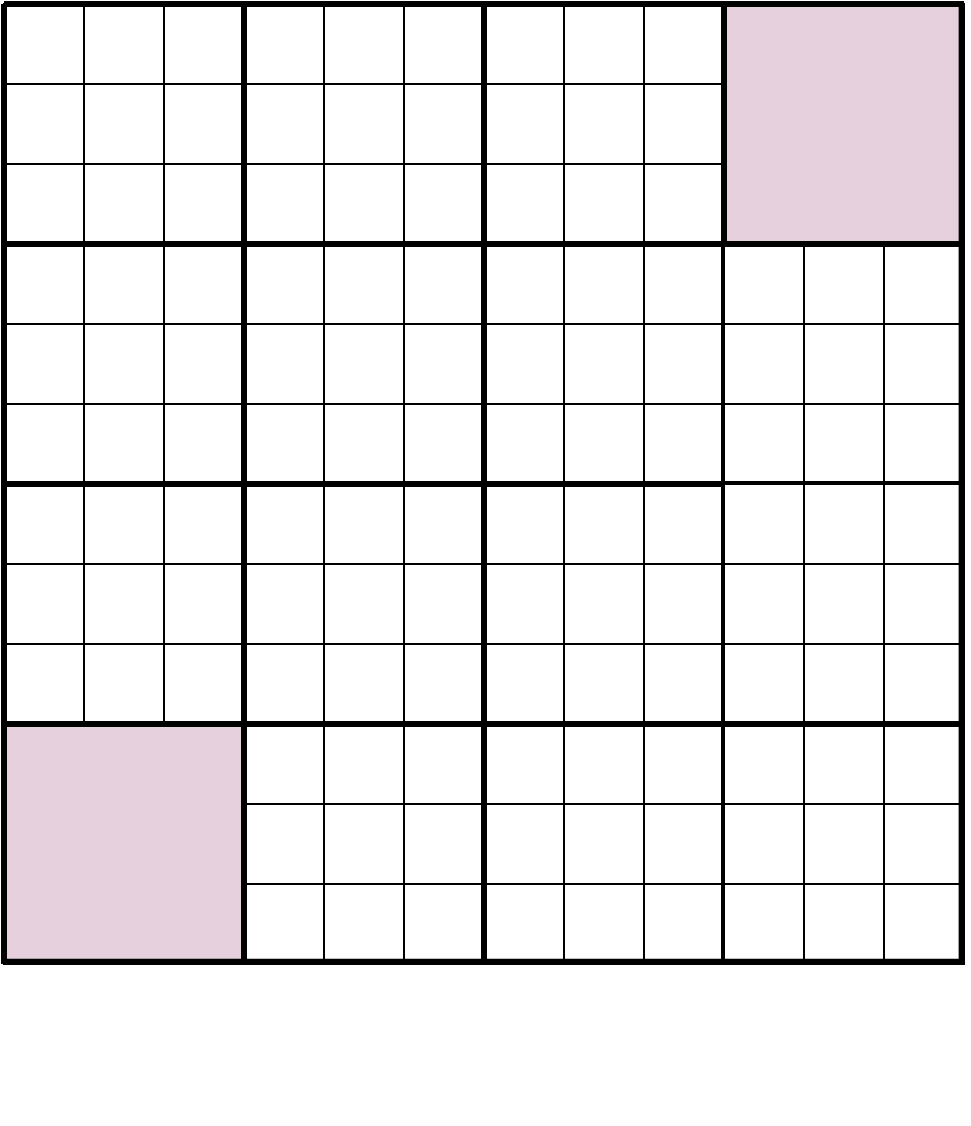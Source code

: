 <mxfile version="24.1.0" type="device">
  <diagram id="7gcUSTIZ7YSJ5vT40chW" name="Page-1">
    <mxGraphModel dx="1434" dy="836" grid="1" gridSize="10" guides="1" tooltips="1" connect="1" arrows="1" fold="1" page="1" pageScale="1" pageWidth="1169" pageHeight="827" math="0" shadow="0">
      <root>
        <mxCell id="0" />
        <mxCell id="1" parent="0" />
        <mxCell id="ttU8PozmgUQWFSr6I-Ll-212" value="" style="rounded=0;whiteSpace=wrap;html=1;fillColor=#E6D0DE;strokeWidth=1;" parent="1" vertex="1">
          <mxGeometry x="520" y="160" width="120" height="120" as="geometry" />
        </mxCell>
        <mxCell id="ttU8PozmgUQWFSr6I-Ll-230" value="" style="rounded=0;whiteSpace=wrap;html=1;fillColor=#E6D0DE;strokeWidth=1;" parent="1" vertex="1">
          <mxGeometry x="160" y="520" width="120" height="120" as="geometry" />
        </mxCell>
        <mxCell id="ttU8PozmgUQWFSr6I-Ll-264" value="" style="group" parent="1" vertex="1" connectable="0">
          <mxGeometry x="160" y="160" width="120" height="120" as="geometry" />
        </mxCell>
        <mxCell id="ttU8PozmgUQWFSr6I-Ll-254" value="&lt;span style=&quot;font-size: 16px;&quot;&gt;&amp;nbsp;&lt;/span&gt;" style="whiteSpace=wrap;html=1;aspect=fixed;container=0;" parent="ttU8PozmgUQWFSr6I-Ll-264" vertex="1">
          <mxGeometry width="40" height="40" as="geometry" />
        </mxCell>
        <mxCell id="ttU8PozmgUQWFSr6I-Ll-256" value="&lt;span style=&quot;font-size: 16px;&quot;&gt;&amp;nbsp;&lt;/span&gt;" style="whiteSpace=wrap;html=1;aspect=fixed;container=0;" parent="ttU8PozmgUQWFSr6I-Ll-264" vertex="1">
          <mxGeometry x="40" width="40" height="40" as="geometry" />
        </mxCell>
        <mxCell id="ttU8PozmgUQWFSr6I-Ll-257" value="&lt;span style=&quot;font-size: 16px;&quot;&gt;&amp;nbsp;&lt;/span&gt;" style="whiteSpace=wrap;html=1;aspect=fixed;container=0;" parent="ttU8PozmgUQWFSr6I-Ll-264" vertex="1">
          <mxGeometry x="80" width="40" height="40" as="geometry" />
        </mxCell>
        <mxCell id="ttU8PozmgUQWFSr6I-Ll-258" value="&lt;span style=&quot;font-size: 16px;&quot;&gt;&amp;nbsp;&lt;/span&gt;" style="whiteSpace=wrap;html=1;aspect=fixed;container=0;" parent="ttU8PozmgUQWFSr6I-Ll-264" vertex="1">
          <mxGeometry y="40" width="40" height="40" as="geometry" />
        </mxCell>
        <mxCell id="ttU8PozmgUQWFSr6I-Ll-259" value="&lt;span style=&quot;font-size: 16px;&quot;&gt;&amp;nbsp;&lt;/span&gt;" style="whiteSpace=wrap;html=1;aspect=fixed;container=0;" parent="ttU8PozmgUQWFSr6I-Ll-264" vertex="1">
          <mxGeometry x="40" y="40" width="40" height="40" as="geometry" />
        </mxCell>
        <mxCell id="ttU8PozmgUQWFSr6I-Ll-260" value="&lt;span style=&quot;font-size: 16px;&quot;&gt;&amp;nbsp;&lt;/span&gt;" style="whiteSpace=wrap;html=1;aspect=fixed;container=0;" parent="ttU8PozmgUQWFSr6I-Ll-264" vertex="1">
          <mxGeometry x="80" y="40" width="40" height="40" as="geometry" />
        </mxCell>
        <mxCell id="ttU8PozmgUQWFSr6I-Ll-261" value="&lt;span style=&quot;font-size: 16px;&quot;&gt;&amp;nbsp;&lt;/span&gt;" style="whiteSpace=wrap;html=1;aspect=fixed;container=0;" parent="ttU8PozmgUQWFSr6I-Ll-264" vertex="1">
          <mxGeometry y="80" width="40" height="40" as="geometry" />
        </mxCell>
        <mxCell id="ttU8PozmgUQWFSr6I-Ll-262" value="&lt;span style=&quot;font-size: 16px;&quot;&gt;&amp;nbsp;&lt;/span&gt;" style="whiteSpace=wrap;html=1;aspect=fixed;container=0;" parent="ttU8PozmgUQWFSr6I-Ll-264" vertex="1">
          <mxGeometry x="40" y="80" width="40" height="40" as="geometry" />
        </mxCell>
        <mxCell id="ttU8PozmgUQWFSr6I-Ll-263" value="&lt;span style=&quot;font-size: 16px;&quot;&gt;&amp;nbsp;&lt;/span&gt;" style="whiteSpace=wrap;html=1;aspect=fixed;container=0;" parent="ttU8PozmgUQWFSr6I-Ll-264" vertex="1">
          <mxGeometry x="80" y="80" width="40" height="40" as="geometry" />
        </mxCell>
        <mxCell id="ttU8PozmgUQWFSr6I-Ll-265" value="" style="group" parent="1" vertex="1" connectable="0">
          <mxGeometry x="280" y="160" width="120" height="120" as="geometry" />
        </mxCell>
        <mxCell id="ttU8PozmgUQWFSr6I-Ll-266" value="&lt;span style=&quot;font-size: 16px;&quot;&gt;&amp;nbsp;&lt;/span&gt;" style="whiteSpace=wrap;html=1;aspect=fixed;container=0;" parent="ttU8PozmgUQWFSr6I-Ll-265" vertex="1">
          <mxGeometry width="40" height="40" as="geometry" />
        </mxCell>
        <mxCell id="ttU8PozmgUQWFSr6I-Ll-267" value="&lt;span style=&quot;font-size: 16px;&quot;&gt;&amp;nbsp;&lt;/span&gt;" style="whiteSpace=wrap;html=1;aspect=fixed;container=0;" parent="ttU8PozmgUQWFSr6I-Ll-265" vertex="1">
          <mxGeometry x="40" width="40" height="40" as="geometry" />
        </mxCell>
        <mxCell id="ttU8PozmgUQWFSr6I-Ll-268" value="&lt;span style=&quot;font-size: 16px;&quot;&gt;&amp;nbsp;&lt;/span&gt;" style="whiteSpace=wrap;html=1;aspect=fixed;container=0;" parent="ttU8PozmgUQWFSr6I-Ll-265" vertex="1">
          <mxGeometry x="80" width="40" height="40" as="geometry" />
        </mxCell>
        <mxCell id="ttU8PozmgUQWFSr6I-Ll-269" value="&lt;span style=&quot;font-size: 16px;&quot;&gt;&amp;nbsp;&lt;/span&gt;" style="whiteSpace=wrap;html=1;aspect=fixed;container=0;" parent="ttU8PozmgUQWFSr6I-Ll-265" vertex="1">
          <mxGeometry y="40" width="40" height="40" as="geometry" />
        </mxCell>
        <mxCell id="ttU8PozmgUQWFSr6I-Ll-270" value="&lt;span style=&quot;font-size: 16px;&quot;&gt;&amp;nbsp;&lt;/span&gt;" style="whiteSpace=wrap;html=1;aspect=fixed;container=0;" parent="ttU8PozmgUQWFSr6I-Ll-265" vertex="1">
          <mxGeometry x="40" y="40" width="40" height="40" as="geometry" />
        </mxCell>
        <mxCell id="ttU8PozmgUQWFSr6I-Ll-271" value="&lt;span style=&quot;font-size: 16px;&quot;&gt;&amp;nbsp;&lt;/span&gt;" style="whiteSpace=wrap;html=1;aspect=fixed;container=0;" parent="ttU8PozmgUQWFSr6I-Ll-265" vertex="1">
          <mxGeometry x="80" y="40" width="40" height="40" as="geometry" />
        </mxCell>
        <mxCell id="ttU8PozmgUQWFSr6I-Ll-272" value="&lt;span style=&quot;font-size: 16px;&quot;&gt;&amp;nbsp;&lt;/span&gt;" style="whiteSpace=wrap;html=1;aspect=fixed;container=0;" parent="ttU8PozmgUQWFSr6I-Ll-265" vertex="1">
          <mxGeometry y="80" width="40" height="40" as="geometry" />
        </mxCell>
        <mxCell id="ttU8PozmgUQWFSr6I-Ll-273" value="&lt;span style=&quot;font-size: 16px;&quot;&gt;&amp;nbsp;&lt;/span&gt;" style="whiteSpace=wrap;html=1;aspect=fixed;container=0;" parent="ttU8PozmgUQWFSr6I-Ll-265" vertex="1">
          <mxGeometry x="40" y="80" width="40" height="40" as="geometry" />
        </mxCell>
        <mxCell id="ttU8PozmgUQWFSr6I-Ll-274" value="&lt;span style=&quot;font-size: 16px;&quot;&gt;&amp;nbsp;&lt;/span&gt;" style="whiteSpace=wrap;html=1;aspect=fixed;container=0;" parent="ttU8PozmgUQWFSr6I-Ll-265" vertex="1">
          <mxGeometry x="80" y="80" width="40" height="40" as="geometry" />
        </mxCell>
        <mxCell id="ttU8PozmgUQWFSr6I-Ll-275" value="" style="group" parent="1" vertex="1" connectable="0">
          <mxGeometry x="400" y="160" width="120" height="120" as="geometry" />
        </mxCell>
        <mxCell id="ttU8PozmgUQWFSr6I-Ll-276" value="&lt;span style=&quot;font-size: 16px;&quot;&gt;&amp;nbsp;&lt;/span&gt;" style="whiteSpace=wrap;html=1;aspect=fixed;container=0;" parent="ttU8PozmgUQWFSr6I-Ll-275" vertex="1">
          <mxGeometry width="40" height="40" as="geometry" />
        </mxCell>
        <mxCell id="ttU8PozmgUQWFSr6I-Ll-277" value="&lt;span style=&quot;font-size: 16px;&quot;&gt;&amp;nbsp;&lt;/span&gt;" style="whiteSpace=wrap;html=1;aspect=fixed;container=0;" parent="ttU8PozmgUQWFSr6I-Ll-275" vertex="1">
          <mxGeometry x="40" width="40" height="40" as="geometry" />
        </mxCell>
        <mxCell id="ttU8PozmgUQWFSr6I-Ll-278" value="&lt;span style=&quot;font-size: 16px;&quot;&gt;&amp;nbsp;&lt;/span&gt;" style="whiteSpace=wrap;html=1;aspect=fixed;container=0;" parent="ttU8PozmgUQWFSr6I-Ll-275" vertex="1">
          <mxGeometry x="80" width="40" height="40" as="geometry" />
        </mxCell>
        <mxCell id="ttU8PozmgUQWFSr6I-Ll-279" value="&lt;span style=&quot;font-size: 16px;&quot;&gt;&amp;nbsp;&lt;/span&gt;" style="whiteSpace=wrap;html=1;aspect=fixed;container=0;" parent="ttU8PozmgUQWFSr6I-Ll-275" vertex="1">
          <mxGeometry y="40" width="40" height="40" as="geometry" />
        </mxCell>
        <mxCell id="ttU8PozmgUQWFSr6I-Ll-280" value="&lt;span style=&quot;font-size: 16px;&quot;&gt;&amp;nbsp;&lt;/span&gt;" style="whiteSpace=wrap;html=1;aspect=fixed;container=0;" parent="ttU8PozmgUQWFSr6I-Ll-275" vertex="1">
          <mxGeometry x="40" y="40" width="40" height="40" as="geometry" />
        </mxCell>
        <mxCell id="ttU8PozmgUQWFSr6I-Ll-281" value="&lt;span style=&quot;font-size: 16px;&quot;&gt;&amp;nbsp;&lt;/span&gt;" style="whiteSpace=wrap;html=1;aspect=fixed;container=0;" parent="ttU8PozmgUQWFSr6I-Ll-275" vertex="1">
          <mxGeometry x="80" y="40" width="40" height="40" as="geometry" />
        </mxCell>
        <mxCell id="ttU8PozmgUQWFSr6I-Ll-282" value="&lt;span style=&quot;font-size: 16px;&quot;&gt;&amp;nbsp;&lt;/span&gt;" style="whiteSpace=wrap;html=1;aspect=fixed;container=0;" parent="ttU8PozmgUQWFSr6I-Ll-275" vertex="1">
          <mxGeometry y="80" width="40" height="40" as="geometry" />
        </mxCell>
        <mxCell id="ttU8PozmgUQWFSr6I-Ll-283" value="&lt;span style=&quot;font-size: 16px;&quot;&gt;&amp;nbsp;&lt;/span&gt;" style="whiteSpace=wrap;html=1;aspect=fixed;container=0;" parent="ttU8PozmgUQWFSr6I-Ll-275" vertex="1">
          <mxGeometry x="40" y="80" width="40" height="40" as="geometry" />
        </mxCell>
        <mxCell id="ttU8PozmgUQWFSr6I-Ll-284" value="&lt;span style=&quot;font-size: 16px;&quot;&gt;&amp;nbsp;&lt;/span&gt;" style="whiteSpace=wrap;html=1;aspect=fixed;container=0;" parent="ttU8PozmgUQWFSr6I-Ll-275" vertex="1">
          <mxGeometry x="80" y="80" width="40" height="40" as="geometry" />
        </mxCell>
        <mxCell id="ttU8PozmgUQWFSr6I-Ll-295" value="" style="group" parent="1" vertex="1" connectable="0">
          <mxGeometry x="160" y="280" width="120" height="120" as="geometry" />
        </mxCell>
        <mxCell id="ttU8PozmgUQWFSr6I-Ll-296" value="&lt;span style=&quot;font-size: 16px;&quot;&gt;&amp;nbsp;&lt;/span&gt;" style="whiteSpace=wrap;html=1;aspect=fixed;container=0;" parent="ttU8PozmgUQWFSr6I-Ll-295" vertex="1">
          <mxGeometry width="40" height="40" as="geometry" />
        </mxCell>
        <mxCell id="ttU8PozmgUQWFSr6I-Ll-297" value="&lt;span style=&quot;font-size: 16px;&quot;&gt;&amp;nbsp;&lt;/span&gt;" style="whiteSpace=wrap;html=1;aspect=fixed;container=0;" parent="ttU8PozmgUQWFSr6I-Ll-295" vertex="1">
          <mxGeometry x="40" width="40" height="40" as="geometry" />
        </mxCell>
        <mxCell id="ttU8PozmgUQWFSr6I-Ll-298" value="&lt;span style=&quot;font-size: 16px;&quot;&gt;&amp;nbsp;&lt;/span&gt;" style="whiteSpace=wrap;html=1;aspect=fixed;container=0;" parent="ttU8PozmgUQWFSr6I-Ll-295" vertex="1">
          <mxGeometry x="80" width="40" height="40" as="geometry" />
        </mxCell>
        <mxCell id="ttU8PozmgUQWFSr6I-Ll-299" value="&lt;span style=&quot;font-size: 16px;&quot;&gt;&amp;nbsp;&lt;/span&gt;" style="whiteSpace=wrap;html=1;aspect=fixed;container=0;" parent="ttU8PozmgUQWFSr6I-Ll-295" vertex="1">
          <mxGeometry y="40" width="40" height="40" as="geometry" />
        </mxCell>
        <mxCell id="ttU8PozmgUQWFSr6I-Ll-300" value="&lt;span style=&quot;font-size: 16px;&quot;&gt;&amp;nbsp;&lt;/span&gt;" style="whiteSpace=wrap;html=1;aspect=fixed;container=0;" parent="ttU8PozmgUQWFSr6I-Ll-295" vertex="1">
          <mxGeometry x="40" y="40" width="40" height="40" as="geometry" />
        </mxCell>
        <mxCell id="ttU8PozmgUQWFSr6I-Ll-301" value="&lt;span style=&quot;font-size: 16px;&quot;&gt;&amp;nbsp;&lt;/span&gt;" style="whiteSpace=wrap;html=1;aspect=fixed;container=0;" parent="ttU8PozmgUQWFSr6I-Ll-295" vertex="1">
          <mxGeometry x="80" y="40" width="40" height="40" as="geometry" />
        </mxCell>
        <mxCell id="ttU8PozmgUQWFSr6I-Ll-302" value="&lt;span style=&quot;font-size: 16px;&quot;&gt;&amp;nbsp;&lt;/span&gt;" style="whiteSpace=wrap;html=1;aspect=fixed;container=0;" parent="ttU8PozmgUQWFSr6I-Ll-295" vertex="1">
          <mxGeometry y="80" width="40" height="40" as="geometry" />
        </mxCell>
        <mxCell id="ttU8PozmgUQWFSr6I-Ll-303" value="&lt;span style=&quot;font-size: 16px;&quot;&gt;&amp;nbsp;&lt;/span&gt;" style="whiteSpace=wrap;html=1;aspect=fixed;container=0;" parent="ttU8PozmgUQWFSr6I-Ll-295" vertex="1">
          <mxGeometry x="40" y="80" width="40" height="40" as="geometry" />
        </mxCell>
        <mxCell id="ttU8PozmgUQWFSr6I-Ll-304" value="&lt;span style=&quot;font-size: 16px;&quot;&gt;&amp;nbsp;&lt;/span&gt;" style="whiteSpace=wrap;html=1;aspect=fixed;container=0;" parent="ttU8PozmgUQWFSr6I-Ll-295" vertex="1">
          <mxGeometry x="80" y="80" width="40" height="40" as="geometry" />
        </mxCell>
        <mxCell id="ttU8PozmgUQWFSr6I-Ll-305" value="" style="group" parent="1" vertex="1" connectable="0">
          <mxGeometry x="280" y="280" width="120" height="120" as="geometry" />
        </mxCell>
        <mxCell id="ttU8PozmgUQWFSr6I-Ll-306" value="&lt;span style=&quot;font-size: 16px;&quot;&gt;&amp;nbsp;&lt;/span&gt;" style="whiteSpace=wrap;html=1;aspect=fixed;container=0;" parent="ttU8PozmgUQWFSr6I-Ll-305" vertex="1">
          <mxGeometry width="40" height="40" as="geometry" />
        </mxCell>
        <mxCell id="ttU8PozmgUQWFSr6I-Ll-307" value="&lt;span style=&quot;font-size: 16px;&quot;&gt;&amp;nbsp;&lt;/span&gt;" style="whiteSpace=wrap;html=1;aspect=fixed;container=0;" parent="ttU8PozmgUQWFSr6I-Ll-305" vertex="1">
          <mxGeometry x="40" width="40" height="40" as="geometry" />
        </mxCell>
        <mxCell id="ttU8PozmgUQWFSr6I-Ll-308" value="&lt;span style=&quot;font-size: 16px;&quot;&gt;&amp;nbsp;&lt;/span&gt;" style="whiteSpace=wrap;html=1;aspect=fixed;container=0;" parent="ttU8PozmgUQWFSr6I-Ll-305" vertex="1">
          <mxGeometry x="80" width="40" height="40" as="geometry" />
        </mxCell>
        <mxCell id="ttU8PozmgUQWFSr6I-Ll-309" value="&lt;span style=&quot;font-size: 16px;&quot;&gt;&amp;nbsp;&lt;/span&gt;" style="whiteSpace=wrap;html=1;aspect=fixed;container=0;" parent="ttU8PozmgUQWFSr6I-Ll-305" vertex="1">
          <mxGeometry y="40" width="40" height="40" as="geometry" />
        </mxCell>
        <mxCell id="ttU8PozmgUQWFSr6I-Ll-310" value="&lt;span style=&quot;font-size: 16px;&quot;&gt;&amp;nbsp;&lt;/span&gt;" style="whiteSpace=wrap;html=1;aspect=fixed;container=0;" parent="ttU8PozmgUQWFSr6I-Ll-305" vertex="1">
          <mxGeometry x="40" y="40" width="40" height="40" as="geometry" />
        </mxCell>
        <mxCell id="ttU8PozmgUQWFSr6I-Ll-311" value="&lt;span style=&quot;font-size: 16px;&quot;&gt;&amp;nbsp;&lt;/span&gt;" style="whiteSpace=wrap;html=1;aspect=fixed;container=0;" parent="ttU8PozmgUQWFSr6I-Ll-305" vertex="1">
          <mxGeometry x="80" y="40" width="40" height="40" as="geometry" />
        </mxCell>
        <mxCell id="ttU8PozmgUQWFSr6I-Ll-312" value="&lt;span style=&quot;font-size: 16px;&quot;&gt;&amp;nbsp;&lt;/span&gt;" style="whiteSpace=wrap;html=1;aspect=fixed;container=0;" parent="ttU8PozmgUQWFSr6I-Ll-305" vertex="1">
          <mxGeometry y="80" width="40" height="40" as="geometry" />
        </mxCell>
        <mxCell id="ttU8PozmgUQWFSr6I-Ll-313" value="&lt;span style=&quot;font-size: 16px;&quot;&gt;&amp;nbsp;&lt;/span&gt;" style="whiteSpace=wrap;html=1;aspect=fixed;container=0;" parent="ttU8PozmgUQWFSr6I-Ll-305" vertex="1">
          <mxGeometry x="40" y="80" width="40" height="40" as="geometry" />
        </mxCell>
        <mxCell id="ttU8PozmgUQWFSr6I-Ll-314" value="&lt;span style=&quot;font-size: 16px;&quot;&gt;&amp;nbsp;&lt;/span&gt;" style="whiteSpace=wrap;html=1;aspect=fixed;container=0;" parent="ttU8PozmgUQWFSr6I-Ll-305" vertex="1">
          <mxGeometry x="80" y="80" width="40" height="40" as="geometry" />
        </mxCell>
        <mxCell id="ttU8PozmgUQWFSr6I-Ll-315" value="" style="group" parent="1" vertex="1" connectable="0">
          <mxGeometry x="400" y="280" width="120" height="240" as="geometry" />
        </mxCell>
        <mxCell id="ttU8PozmgUQWFSr6I-Ll-316" value="&lt;span style=&quot;font-size: 16px;&quot;&gt;&amp;nbsp;&lt;/span&gt;" style="whiteSpace=wrap;html=1;aspect=fixed;container=0;" parent="ttU8PozmgUQWFSr6I-Ll-315" vertex="1">
          <mxGeometry width="40" height="40" as="geometry" />
        </mxCell>
        <mxCell id="ttU8PozmgUQWFSr6I-Ll-317" value="&lt;span style=&quot;font-size: 16px;&quot;&gt;&amp;nbsp;&lt;/span&gt;" style="whiteSpace=wrap;html=1;aspect=fixed;container=0;" parent="ttU8PozmgUQWFSr6I-Ll-315" vertex="1">
          <mxGeometry x="40" width="40" height="40" as="geometry" />
        </mxCell>
        <mxCell id="ttU8PozmgUQWFSr6I-Ll-318" value="&lt;span style=&quot;font-size: 16px;&quot;&gt;&amp;nbsp;&lt;/span&gt;" style="whiteSpace=wrap;html=1;aspect=fixed;container=0;" parent="ttU8PozmgUQWFSr6I-Ll-315" vertex="1">
          <mxGeometry x="80" width="40" height="40" as="geometry" />
        </mxCell>
        <mxCell id="ttU8PozmgUQWFSr6I-Ll-319" value="&lt;span style=&quot;font-size: 16px;&quot;&gt;&amp;nbsp;&lt;/span&gt;" style="whiteSpace=wrap;html=1;aspect=fixed;container=0;" parent="ttU8PozmgUQWFSr6I-Ll-315" vertex="1">
          <mxGeometry y="40" width="40" height="40" as="geometry" />
        </mxCell>
        <mxCell id="ttU8PozmgUQWFSr6I-Ll-320" value="&lt;span style=&quot;font-size: 16px;&quot;&gt;&amp;nbsp;&lt;/span&gt;" style="whiteSpace=wrap;html=1;aspect=fixed;container=0;" parent="ttU8PozmgUQWFSr6I-Ll-315" vertex="1">
          <mxGeometry x="40" y="40" width="40" height="40" as="geometry" />
        </mxCell>
        <mxCell id="ttU8PozmgUQWFSr6I-Ll-321" value="&lt;span style=&quot;font-size: 16px;&quot;&gt;&amp;nbsp;&lt;/span&gt;" style="whiteSpace=wrap;html=1;aspect=fixed;container=0;" parent="ttU8PozmgUQWFSr6I-Ll-315" vertex="1">
          <mxGeometry x="80" y="40" width="40" height="40" as="geometry" />
        </mxCell>
        <mxCell id="ttU8PozmgUQWFSr6I-Ll-322" value="&lt;span style=&quot;font-size: 16px;&quot;&gt;&amp;nbsp;&lt;/span&gt;" style="whiteSpace=wrap;html=1;aspect=fixed;container=0;" parent="ttU8PozmgUQWFSr6I-Ll-315" vertex="1">
          <mxGeometry y="80" width="40" height="40" as="geometry" />
        </mxCell>
        <mxCell id="ttU8PozmgUQWFSr6I-Ll-323" value="&lt;span style=&quot;font-size: 16px;&quot;&gt;&amp;nbsp;&lt;/span&gt;" style="whiteSpace=wrap;html=1;aspect=fixed;container=0;" parent="ttU8PozmgUQWFSr6I-Ll-315" vertex="1">
          <mxGeometry x="40" y="80" width="40" height="40" as="geometry" />
        </mxCell>
        <mxCell id="ttU8PozmgUQWFSr6I-Ll-324" value="&lt;span style=&quot;font-size: 16px;&quot;&gt;&amp;nbsp;&lt;/span&gt;" style="whiteSpace=wrap;html=1;aspect=fixed;container=0;" parent="ttU8PozmgUQWFSr6I-Ll-315" vertex="1">
          <mxGeometry x="80" y="80" width="40" height="40" as="geometry" />
        </mxCell>
        <mxCell id="ttU8PozmgUQWFSr6I-Ll-325" value="" style="group" parent="1" vertex="1" connectable="0">
          <mxGeometry x="160" y="400" width="120" height="120" as="geometry" />
        </mxCell>
        <mxCell id="ttU8PozmgUQWFSr6I-Ll-326" value="&lt;span style=&quot;font-size: 16px;&quot;&gt;&amp;nbsp;&lt;/span&gt;" style="whiteSpace=wrap;html=1;aspect=fixed;container=0;" parent="ttU8PozmgUQWFSr6I-Ll-325" vertex="1">
          <mxGeometry width="40" height="40" as="geometry" />
        </mxCell>
        <mxCell id="ttU8PozmgUQWFSr6I-Ll-327" value="&lt;span style=&quot;font-size: 16px;&quot;&gt;&amp;nbsp;&lt;/span&gt;" style="whiteSpace=wrap;html=1;aspect=fixed;container=0;" parent="ttU8PozmgUQWFSr6I-Ll-325" vertex="1">
          <mxGeometry x="40" width="40" height="40" as="geometry" />
        </mxCell>
        <mxCell id="ttU8PozmgUQWFSr6I-Ll-328" value="&lt;span style=&quot;font-size: 16px;&quot;&gt;&amp;nbsp;&lt;/span&gt;" style="whiteSpace=wrap;html=1;aspect=fixed;container=0;" parent="ttU8PozmgUQWFSr6I-Ll-325" vertex="1">
          <mxGeometry x="80" width="40" height="40" as="geometry" />
        </mxCell>
        <mxCell id="ttU8PozmgUQWFSr6I-Ll-329" value="&lt;span style=&quot;font-size: 16px;&quot;&gt;&amp;nbsp;&lt;/span&gt;" style="whiteSpace=wrap;html=1;aspect=fixed;container=0;" parent="ttU8PozmgUQWFSr6I-Ll-325" vertex="1">
          <mxGeometry y="40" width="40" height="40" as="geometry" />
        </mxCell>
        <mxCell id="ttU8PozmgUQWFSr6I-Ll-330" value="&lt;span style=&quot;font-size: 16px;&quot;&gt;&amp;nbsp;&lt;/span&gt;" style="whiteSpace=wrap;html=1;aspect=fixed;container=0;" parent="ttU8PozmgUQWFSr6I-Ll-325" vertex="1">
          <mxGeometry x="40" y="40" width="40" height="40" as="geometry" />
        </mxCell>
        <mxCell id="ttU8PozmgUQWFSr6I-Ll-331" value="&lt;span style=&quot;font-size: 16px;&quot;&gt;&amp;nbsp;&lt;/span&gt;" style="whiteSpace=wrap;html=1;aspect=fixed;container=0;" parent="ttU8PozmgUQWFSr6I-Ll-325" vertex="1">
          <mxGeometry x="80" y="40" width="40" height="40" as="geometry" />
        </mxCell>
        <mxCell id="ttU8PozmgUQWFSr6I-Ll-332" value="&lt;span style=&quot;font-size: 16px;&quot;&gt;&amp;nbsp;&lt;/span&gt;" style="whiteSpace=wrap;html=1;aspect=fixed;container=0;" parent="ttU8PozmgUQWFSr6I-Ll-325" vertex="1">
          <mxGeometry y="80" width="40" height="40" as="geometry" />
        </mxCell>
        <mxCell id="ttU8PozmgUQWFSr6I-Ll-333" value="&lt;span style=&quot;font-size: 16px;&quot;&gt;&amp;nbsp;&lt;/span&gt;" style="whiteSpace=wrap;html=1;aspect=fixed;container=0;" parent="ttU8PozmgUQWFSr6I-Ll-325" vertex="1">
          <mxGeometry x="40" y="80" width="40" height="40" as="geometry" />
        </mxCell>
        <mxCell id="ttU8PozmgUQWFSr6I-Ll-334" value="&lt;span style=&quot;font-size: 16px;&quot;&gt;&amp;nbsp;&lt;/span&gt;" style="whiteSpace=wrap;html=1;aspect=fixed;container=0;" parent="ttU8PozmgUQWFSr6I-Ll-325" vertex="1">
          <mxGeometry x="80" y="80" width="40" height="40" as="geometry" />
        </mxCell>
        <mxCell id="ttU8PozmgUQWFSr6I-Ll-335" value="" style="group" parent="1" vertex="1" connectable="0">
          <mxGeometry x="280" y="400" width="120" height="120" as="geometry" />
        </mxCell>
        <mxCell id="ttU8PozmgUQWFSr6I-Ll-336" value="&lt;span style=&quot;font-size: 16px;&quot;&gt;&amp;nbsp;&lt;/span&gt;" style="whiteSpace=wrap;html=1;aspect=fixed;container=0;" parent="ttU8PozmgUQWFSr6I-Ll-335" vertex="1">
          <mxGeometry width="40" height="40" as="geometry" />
        </mxCell>
        <mxCell id="ttU8PozmgUQWFSr6I-Ll-337" value="&lt;span style=&quot;font-size: 16px;&quot;&gt;&amp;nbsp;&lt;/span&gt;" style="whiteSpace=wrap;html=1;aspect=fixed;container=0;" parent="ttU8PozmgUQWFSr6I-Ll-335" vertex="1">
          <mxGeometry x="40" width="40" height="40" as="geometry" />
        </mxCell>
        <mxCell id="ttU8PozmgUQWFSr6I-Ll-338" value="&lt;span style=&quot;font-size: 16px;&quot;&gt;&amp;nbsp;&lt;/span&gt;" style="whiteSpace=wrap;html=1;aspect=fixed;container=0;" parent="ttU8PozmgUQWFSr6I-Ll-335" vertex="1">
          <mxGeometry x="80" width="40" height="40" as="geometry" />
        </mxCell>
        <mxCell id="ttU8PozmgUQWFSr6I-Ll-339" value="&lt;span style=&quot;font-size: 16px;&quot;&gt;&amp;nbsp;&lt;/span&gt;" style="whiteSpace=wrap;html=1;aspect=fixed;container=0;" parent="ttU8PozmgUQWFSr6I-Ll-335" vertex="1">
          <mxGeometry y="40" width="40" height="40" as="geometry" />
        </mxCell>
        <mxCell id="ttU8PozmgUQWFSr6I-Ll-340" value="&lt;span style=&quot;font-size: 16px;&quot;&gt;&amp;nbsp;&lt;/span&gt;" style="whiteSpace=wrap;html=1;aspect=fixed;container=0;" parent="ttU8PozmgUQWFSr6I-Ll-335" vertex="1">
          <mxGeometry x="40" y="40" width="40" height="40" as="geometry" />
        </mxCell>
        <mxCell id="ttU8PozmgUQWFSr6I-Ll-341" value="&lt;span style=&quot;font-size: 16px;&quot;&gt;&amp;nbsp;&lt;/span&gt;" style="whiteSpace=wrap;html=1;aspect=fixed;container=0;" parent="ttU8PozmgUQWFSr6I-Ll-335" vertex="1">
          <mxGeometry x="80" y="40" width="40" height="40" as="geometry" />
        </mxCell>
        <mxCell id="ttU8PozmgUQWFSr6I-Ll-342" value="&lt;span style=&quot;font-size: 16px;&quot;&gt;&amp;nbsp;&lt;/span&gt;" style="whiteSpace=wrap;html=1;aspect=fixed;container=0;" parent="ttU8PozmgUQWFSr6I-Ll-335" vertex="1">
          <mxGeometry y="80" width="40" height="40" as="geometry" />
        </mxCell>
        <mxCell id="ttU8PozmgUQWFSr6I-Ll-343" value="&lt;span style=&quot;font-size: 16px;&quot;&gt;&amp;nbsp;&lt;/span&gt;" style="whiteSpace=wrap;html=1;aspect=fixed;container=0;" parent="ttU8PozmgUQWFSr6I-Ll-335" vertex="1">
          <mxGeometry x="40" y="80" width="40" height="40" as="geometry" />
        </mxCell>
        <mxCell id="ttU8PozmgUQWFSr6I-Ll-344" value="&lt;span style=&quot;font-size: 16px;&quot;&gt;&amp;nbsp;&lt;/span&gt;" style="whiteSpace=wrap;html=1;aspect=fixed;container=0;" parent="ttU8PozmgUQWFSr6I-Ll-335" vertex="1">
          <mxGeometry x="80" y="80" width="40" height="40" as="geometry" />
        </mxCell>
        <mxCell id="ttU8PozmgUQWFSr6I-Ll-345" value="" style="group" parent="1" vertex="1" connectable="0">
          <mxGeometry x="400" y="400" width="120" height="120" as="geometry" />
        </mxCell>
        <mxCell id="ttU8PozmgUQWFSr6I-Ll-346" value="&lt;span style=&quot;font-size: 16px;&quot;&gt;&amp;nbsp;&lt;/span&gt;" style="whiteSpace=wrap;html=1;aspect=fixed;container=0;" parent="ttU8PozmgUQWFSr6I-Ll-345" vertex="1">
          <mxGeometry width="40" height="40" as="geometry" />
        </mxCell>
        <mxCell id="ttU8PozmgUQWFSr6I-Ll-347" value="&lt;span style=&quot;font-size: 16px;&quot;&gt;&amp;nbsp;&lt;/span&gt;" style="whiteSpace=wrap;html=1;aspect=fixed;container=0;" parent="ttU8PozmgUQWFSr6I-Ll-345" vertex="1">
          <mxGeometry x="40" width="40" height="40" as="geometry" />
        </mxCell>
        <mxCell id="ttU8PozmgUQWFSr6I-Ll-348" value="&lt;span style=&quot;font-size: 16px;&quot;&gt;&amp;nbsp;&lt;/span&gt;" style="whiteSpace=wrap;html=1;aspect=fixed;container=0;" parent="ttU8PozmgUQWFSr6I-Ll-345" vertex="1">
          <mxGeometry x="80" width="40" height="40" as="geometry" />
        </mxCell>
        <mxCell id="ttU8PozmgUQWFSr6I-Ll-349" value="&lt;span style=&quot;font-size: 16px;&quot;&gt;&amp;nbsp;&lt;/span&gt;" style="whiteSpace=wrap;html=1;aspect=fixed;container=0;" parent="ttU8PozmgUQWFSr6I-Ll-345" vertex="1">
          <mxGeometry y="40" width="40" height="40" as="geometry" />
        </mxCell>
        <mxCell id="ttU8PozmgUQWFSr6I-Ll-350" value="&lt;span style=&quot;font-size: 16px;&quot;&gt;&amp;nbsp;&lt;/span&gt;" style="whiteSpace=wrap;html=1;aspect=fixed;container=0;" parent="ttU8PozmgUQWFSr6I-Ll-345" vertex="1">
          <mxGeometry x="40" y="40" width="40" height="40" as="geometry" />
        </mxCell>
        <mxCell id="ttU8PozmgUQWFSr6I-Ll-351" value="&lt;span style=&quot;font-size: 16px;&quot;&gt;&amp;nbsp;&lt;/span&gt;" style="whiteSpace=wrap;html=1;aspect=fixed;container=0;" parent="ttU8PozmgUQWFSr6I-Ll-345" vertex="1">
          <mxGeometry x="80" y="40" width="40" height="40" as="geometry" />
        </mxCell>
        <mxCell id="ttU8PozmgUQWFSr6I-Ll-352" value="&lt;span style=&quot;font-size: 16px;&quot;&gt;&amp;nbsp;&lt;/span&gt;" style="whiteSpace=wrap;html=1;aspect=fixed;container=0;" parent="ttU8PozmgUQWFSr6I-Ll-345" vertex="1">
          <mxGeometry y="80" width="40" height="40" as="geometry" />
        </mxCell>
        <mxCell id="ttU8PozmgUQWFSr6I-Ll-353" value="&lt;span style=&quot;font-size: 16px;&quot;&gt;&amp;nbsp;&lt;/span&gt;" style="whiteSpace=wrap;html=1;aspect=fixed;container=0;" parent="ttU8PozmgUQWFSr6I-Ll-345" vertex="1">
          <mxGeometry x="40" y="80" width="40" height="40" as="geometry" />
        </mxCell>
        <mxCell id="ttU8PozmgUQWFSr6I-Ll-354" value="&lt;span style=&quot;font-size: 16px;&quot;&gt;&amp;nbsp;&lt;/span&gt;" style="whiteSpace=wrap;html=1;aspect=fixed;container=0;" parent="ttU8PozmgUQWFSr6I-Ll-345" vertex="1">
          <mxGeometry x="80" y="80" width="40" height="40" as="geometry" />
        </mxCell>
        <mxCell id="ttU8PozmgUQWFSr6I-Ll-355" value="" style="group" parent="1" vertex="1" connectable="0">
          <mxGeometry x="280" y="520" width="120" height="120" as="geometry" />
        </mxCell>
        <mxCell id="ttU8PozmgUQWFSr6I-Ll-356" value="&lt;span style=&quot;font-size: 16px;&quot;&gt;&amp;nbsp;&lt;/span&gt;" style="whiteSpace=wrap;html=1;aspect=fixed;container=0;" parent="ttU8PozmgUQWFSr6I-Ll-355" vertex="1">
          <mxGeometry width="40" height="40" as="geometry" />
        </mxCell>
        <mxCell id="ttU8PozmgUQWFSr6I-Ll-357" value="&lt;span style=&quot;font-size: 16px;&quot;&gt;&amp;nbsp;&lt;/span&gt;" style="whiteSpace=wrap;html=1;aspect=fixed;container=0;" parent="ttU8PozmgUQWFSr6I-Ll-355" vertex="1">
          <mxGeometry x="40" width="40" height="40" as="geometry" />
        </mxCell>
        <mxCell id="ttU8PozmgUQWFSr6I-Ll-358" value="&lt;span style=&quot;font-size: 16px;&quot;&gt;&amp;nbsp;&lt;/span&gt;" style="whiteSpace=wrap;html=1;aspect=fixed;container=0;" parent="ttU8PozmgUQWFSr6I-Ll-355" vertex="1">
          <mxGeometry x="80" width="40" height="40" as="geometry" />
        </mxCell>
        <mxCell id="ttU8PozmgUQWFSr6I-Ll-359" value="&lt;span style=&quot;font-size: 16px;&quot;&gt;&amp;nbsp;&lt;/span&gt;" style="whiteSpace=wrap;html=1;aspect=fixed;container=0;" parent="ttU8PozmgUQWFSr6I-Ll-355" vertex="1">
          <mxGeometry y="40" width="40" height="40" as="geometry" />
        </mxCell>
        <mxCell id="ttU8PozmgUQWFSr6I-Ll-360" value="&lt;span style=&quot;font-size: 16px;&quot;&gt;&amp;nbsp;&lt;/span&gt;" style="whiteSpace=wrap;html=1;aspect=fixed;container=0;" parent="ttU8PozmgUQWFSr6I-Ll-355" vertex="1">
          <mxGeometry x="40" y="40" width="40" height="40" as="geometry" />
        </mxCell>
        <mxCell id="ttU8PozmgUQWFSr6I-Ll-361" value="&lt;span style=&quot;font-size: 16px;&quot;&gt;&amp;nbsp;&lt;/span&gt;" style="whiteSpace=wrap;html=1;aspect=fixed;container=0;" parent="ttU8PozmgUQWFSr6I-Ll-355" vertex="1">
          <mxGeometry x="80" y="40" width="40" height="40" as="geometry" />
        </mxCell>
        <mxCell id="ttU8PozmgUQWFSr6I-Ll-362" value="&lt;span style=&quot;font-size: 16px;&quot;&gt;&amp;nbsp;&lt;/span&gt;" style="whiteSpace=wrap;html=1;aspect=fixed;container=0;" parent="ttU8PozmgUQWFSr6I-Ll-355" vertex="1">
          <mxGeometry y="80" width="40" height="40" as="geometry" />
        </mxCell>
        <mxCell id="ttU8PozmgUQWFSr6I-Ll-363" value="&lt;span style=&quot;font-size: 16px;&quot;&gt;&amp;nbsp;&lt;/span&gt;" style="whiteSpace=wrap;html=1;aspect=fixed;container=0;" parent="ttU8PozmgUQWFSr6I-Ll-355" vertex="1">
          <mxGeometry x="40" y="80" width="40" height="40" as="geometry" />
        </mxCell>
        <mxCell id="ttU8PozmgUQWFSr6I-Ll-364" value="&lt;span style=&quot;font-size: 16px;&quot;&gt;&amp;nbsp;&lt;/span&gt;" style="whiteSpace=wrap;html=1;aspect=fixed;container=0;" parent="ttU8PozmgUQWFSr6I-Ll-355" vertex="1">
          <mxGeometry x="80" y="80" width="40" height="40" as="geometry" />
        </mxCell>
        <mxCell id="ttU8PozmgUQWFSr6I-Ll-412" value="" style="endArrow=none;html=1;rounded=0;strokeWidth=3;entryX=0;entryY=0;entryDx=0;entryDy=0;" parent="ttU8PozmgUQWFSr6I-Ll-355" edge="1">
          <mxGeometry width="50" height="50" relative="1" as="geometry">
            <mxPoint y="120" as="sourcePoint" />
            <mxPoint y="-360" as="targetPoint" />
          </mxGeometry>
        </mxCell>
        <mxCell id="ttU8PozmgUQWFSr6I-Ll-365" value="" style="group" parent="1" vertex="1" connectable="0">
          <mxGeometry x="400" y="520" width="120" height="120" as="geometry" />
        </mxCell>
        <mxCell id="ttU8PozmgUQWFSr6I-Ll-366" value="&lt;span style=&quot;font-size: 16px;&quot;&gt;&amp;nbsp;&lt;/span&gt;" style="whiteSpace=wrap;html=1;aspect=fixed;container=0;" parent="ttU8PozmgUQWFSr6I-Ll-365" vertex="1">
          <mxGeometry width="40" height="40" as="geometry" />
        </mxCell>
        <mxCell id="ttU8PozmgUQWFSr6I-Ll-367" value="&lt;span style=&quot;font-size: 16px;&quot;&gt;&amp;nbsp;&lt;/span&gt;" style="whiteSpace=wrap;html=1;aspect=fixed;container=0;" parent="ttU8PozmgUQWFSr6I-Ll-365" vertex="1">
          <mxGeometry x="40" width="40" height="40" as="geometry" />
        </mxCell>
        <mxCell id="ttU8PozmgUQWFSr6I-Ll-368" value="&lt;span style=&quot;font-size: 16px;&quot;&gt;&amp;nbsp;&lt;/span&gt;" style="whiteSpace=wrap;html=1;aspect=fixed;container=0;" parent="ttU8PozmgUQWFSr6I-Ll-365" vertex="1">
          <mxGeometry x="80" width="40" height="40" as="geometry" />
        </mxCell>
        <mxCell id="ttU8PozmgUQWFSr6I-Ll-369" value="&lt;span style=&quot;font-size: 16px;&quot;&gt;&amp;nbsp;&lt;/span&gt;" style="whiteSpace=wrap;html=1;aspect=fixed;container=0;" parent="ttU8PozmgUQWFSr6I-Ll-365" vertex="1">
          <mxGeometry y="40" width="40" height="40" as="geometry" />
        </mxCell>
        <mxCell id="ttU8PozmgUQWFSr6I-Ll-370" value="&lt;span style=&quot;font-size: 16px;&quot;&gt;&amp;nbsp;&lt;/span&gt;" style="whiteSpace=wrap;html=1;aspect=fixed;container=0;" parent="ttU8PozmgUQWFSr6I-Ll-365" vertex="1">
          <mxGeometry x="40" y="40" width="40" height="40" as="geometry" />
        </mxCell>
        <mxCell id="ttU8PozmgUQWFSr6I-Ll-371" value="&lt;span style=&quot;font-size: 16px;&quot;&gt;&amp;nbsp;&lt;/span&gt;" style="whiteSpace=wrap;html=1;aspect=fixed;container=0;" parent="ttU8PozmgUQWFSr6I-Ll-365" vertex="1">
          <mxGeometry x="80" y="40" width="40" height="40" as="geometry" />
        </mxCell>
        <mxCell id="ttU8PozmgUQWFSr6I-Ll-372" value="&lt;span style=&quot;font-size: 16px;&quot;&gt;&amp;nbsp;&lt;/span&gt;" style="whiteSpace=wrap;html=1;aspect=fixed;container=0;" parent="ttU8PozmgUQWFSr6I-Ll-365" vertex="1">
          <mxGeometry y="80" width="40" height="40" as="geometry" />
        </mxCell>
        <mxCell id="ttU8PozmgUQWFSr6I-Ll-373" value="&lt;span style=&quot;font-size: 16px;&quot;&gt;&amp;nbsp;&lt;/span&gt;" style="whiteSpace=wrap;html=1;aspect=fixed;container=0;" parent="ttU8PozmgUQWFSr6I-Ll-365" vertex="1">
          <mxGeometry x="40" y="80" width="40" height="40" as="geometry" />
        </mxCell>
        <mxCell id="ttU8PozmgUQWFSr6I-Ll-374" value="&lt;span style=&quot;font-size: 16px;&quot;&gt;&amp;nbsp;&lt;/span&gt;" style="whiteSpace=wrap;html=1;aspect=fixed;container=0;" parent="ttU8PozmgUQWFSr6I-Ll-365" vertex="1">
          <mxGeometry x="80" y="80" width="40" height="40" as="geometry" />
        </mxCell>
        <mxCell id="ttU8PozmgUQWFSr6I-Ll-413" value="" style="endArrow=none;html=1;rounded=0;strokeWidth=3;entryX=0;entryY=0;entryDx=0;entryDy=0;" parent="ttU8PozmgUQWFSr6I-Ll-365" edge="1">
          <mxGeometry width="50" height="50" relative="1" as="geometry">
            <mxPoint y="120" as="sourcePoint" />
            <mxPoint y="-360" as="targetPoint" />
          </mxGeometry>
        </mxCell>
        <mxCell id="ttU8PozmgUQWFSr6I-Ll-414" value="" style="endArrow=none;html=1;rounded=0;strokeWidth=3;entryX=0;entryY=0;entryDx=0;entryDy=0;" parent="ttU8PozmgUQWFSr6I-Ll-365" edge="1">
          <mxGeometry width="50" height="50" relative="1" as="geometry">
            <mxPoint x="120" y="120" as="sourcePoint" />
            <mxPoint x="120" y="-360" as="targetPoint" />
          </mxGeometry>
        </mxCell>
        <mxCell id="ttU8PozmgUQWFSr6I-Ll-375" value="" style="group" parent="1" vertex="1" connectable="0">
          <mxGeometry x="520" y="520" width="120" height="120" as="geometry" />
        </mxCell>
        <mxCell id="ttU8PozmgUQWFSr6I-Ll-376" value="&lt;span style=&quot;font-size: 16px;&quot;&gt;&amp;nbsp;&lt;/span&gt;" style="whiteSpace=wrap;html=1;aspect=fixed;container=0;" parent="ttU8PozmgUQWFSr6I-Ll-375" vertex="1">
          <mxGeometry width="40" height="40" as="geometry" />
        </mxCell>
        <mxCell id="ttU8PozmgUQWFSr6I-Ll-377" value="&lt;span style=&quot;font-size: 16px;&quot;&gt;&amp;nbsp;&lt;/span&gt;" style="whiteSpace=wrap;html=1;aspect=fixed;container=0;" parent="ttU8PozmgUQWFSr6I-Ll-375" vertex="1">
          <mxGeometry x="40" width="40" height="40" as="geometry" />
        </mxCell>
        <mxCell id="ttU8PozmgUQWFSr6I-Ll-378" value="&lt;span style=&quot;font-size: 16px;&quot;&gt;&amp;nbsp;&lt;/span&gt;" style="whiteSpace=wrap;html=1;aspect=fixed;container=0;" parent="ttU8PozmgUQWFSr6I-Ll-375" vertex="1">
          <mxGeometry x="80" width="40" height="40" as="geometry" />
        </mxCell>
        <mxCell id="ttU8PozmgUQWFSr6I-Ll-379" value="&lt;span style=&quot;font-size: 16px;&quot;&gt;&amp;nbsp;&lt;/span&gt;" style="whiteSpace=wrap;html=1;aspect=fixed;container=0;" parent="ttU8PozmgUQWFSr6I-Ll-375" vertex="1">
          <mxGeometry y="40" width="40" height="40" as="geometry" />
        </mxCell>
        <mxCell id="ttU8PozmgUQWFSr6I-Ll-380" value="&lt;span style=&quot;font-size: 16px;&quot;&gt;&amp;nbsp;&lt;/span&gt;" style="whiteSpace=wrap;html=1;aspect=fixed;container=0;" parent="ttU8PozmgUQWFSr6I-Ll-375" vertex="1">
          <mxGeometry x="40" y="40" width="40" height="40" as="geometry" />
        </mxCell>
        <mxCell id="ttU8PozmgUQWFSr6I-Ll-381" value="&lt;span style=&quot;font-size: 16px;&quot;&gt;&amp;nbsp;&lt;/span&gt;" style="whiteSpace=wrap;html=1;aspect=fixed;container=0;" parent="ttU8PozmgUQWFSr6I-Ll-375" vertex="1">
          <mxGeometry x="80" y="40" width="40" height="40" as="geometry" />
        </mxCell>
        <mxCell id="ttU8PozmgUQWFSr6I-Ll-382" value="&lt;span style=&quot;font-size: 16px;&quot;&gt;&amp;nbsp;&lt;/span&gt;" style="whiteSpace=wrap;html=1;aspect=fixed;container=0;" parent="ttU8PozmgUQWFSr6I-Ll-375" vertex="1">
          <mxGeometry y="80" width="40" height="40" as="geometry" />
        </mxCell>
        <mxCell id="ttU8PozmgUQWFSr6I-Ll-383" value="&lt;span style=&quot;font-size: 16px;&quot;&gt;&amp;nbsp;&lt;/span&gt;" style="whiteSpace=wrap;html=1;aspect=fixed;container=0;" parent="ttU8PozmgUQWFSr6I-Ll-375" vertex="1">
          <mxGeometry x="40" y="80" width="40" height="40" as="geometry" />
        </mxCell>
        <mxCell id="ttU8PozmgUQWFSr6I-Ll-384" value="&lt;span style=&quot;font-size: 16px;&quot;&gt;&amp;nbsp;&lt;/span&gt;" style="whiteSpace=wrap;html=1;aspect=fixed;container=0;" parent="ttU8PozmgUQWFSr6I-Ll-375" vertex="1">
          <mxGeometry x="80" y="80" width="40" height="40" as="geometry" />
        </mxCell>
        <mxCell id="ttU8PozmgUQWFSr6I-Ll-420" value="" style="endArrow=none;html=1;rounded=0;strokeWidth=3;" parent="ttU8PozmgUQWFSr6I-Ll-375" edge="1">
          <mxGeometry width="50" height="50" relative="1" as="geometry">
            <mxPoint x="120" y="118.82" as="sourcePoint" />
            <mxPoint x="-360" y="118.82" as="targetPoint" />
          </mxGeometry>
        </mxCell>
        <mxCell id="ttU8PozmgUQWFSr6I-Ll-385" value="" style="group" parent="1" vertex="1" connectable="0">
          <mxGeometry x="520" y="280" width="120" height="120" as="geometry" />
        </mxCell>
        <mxCell id="ttU8PozmgUQWFSr6I-Ll-386" value="&lt;span style=&quot;font-size: 16px;&quot;&gt;&amp;nbsp;&lt;/span&gt;" style="whiteSpace=wrap;html=1;aspect=fixed;container=0;" parent="ttU8PozmgUQWFSr6I-Ll-385" vertex="1">
          <mxGeometry width="40" height="40" as="geometry" />
        </mxCell>
        <mxCell id="ttU8PozmgUQWFSr6I-Ll-387" value="&lt;span style=&quot;font-size: 16px;&quot;&gt;&amp;nbsp;&lt;/span&gt;" style="whiteSpace=wrap;html=1;aspect=fixed;container=0;" parent="ttU8PozmgUQWFSr6I-Ll-385" vertex="1">
          <mxGeometry x="40" width="40" height="40" as="geometry" />
        </mxCell>
        <mxCell id="ttU8PozmgUQWFSr6I-Ll-388" value="&lt;span style=&quot;font-size: 16px;&quot;&gt;&amp;nbsp;&lt;/span&gt;" style="whiteSpace=wrap;html=1;aspect=fixed;container=0;" parent="ttU8PozmgUQWFSr6I-Ll-385" vertex="1">
          <mxGeometry x="80" width="40" height="40" as="geometry" />
        </mxCell>
        <mxCell id="ttU8PozmgUQWFSr6I-Ll-389" value="&lt;span style=&quot;font-size: 16px;&quot;&gt;&amp;nbsp;&lt;/span&gt;" style="whiteSpace=wrap;html=1;aspect=fixed;container=0;" parent="ttU8PozmgUQWFSr6I-Ll-385" vertex="1">
          <mxGeometry y="40" width="40" height="40" as="geometry" />
        </mxCell>
        <mxCell id="ttU8PozmgUQWFSr6I-Ll-390" value="&lt;span style=&quot;font-size: 16px;&quot;&gt;&amp;nbsp;&lt;/span&gt;" style="whiteSpace=wrap;html=1;aspect=fixed;container=0;" parent="ttU8PozmgUQWFSr6I-Ll-385" vertex="1">
          <mxGeometry x="40" y="40" width="40" height="40" as="geometry" />
        </mxCell>
        <mxCell id="ttU8PozmgUQWFSr6I-Ll-391" value="&lt;span style=&quot;font-size: 16px;&quot;&gt;&amp;nbsp;&lt;/span&gt;" style="whiteSpace=wrap;html=1;aspect=fixed;container=0;" parent="ttU8PozmgUQWFSr6I-Ll-385" vertex="1">
          <mxGeometry x="80" y="40" width="40" height="40" as="geometry" />
        </mxCell>
        <mxCell id="ttU8PozmgUQWFSr6I-Ll-392" value="&lt;span style=&quot;font-size: 16px;&quot;&gt;&amp;nbsp;&lt;/span&gt;" style="whiteSpace=wrap;html=1;aspect=fixed;container=0;" parent="ttU8PozmgUQWFSr6I-Ll-385" vertex="1">
          <mxGeometry y="80" width="40" height="40" as="geometry" />
        </mxCell>
        <mxCell id="ttU8PozmgUQWFSr6I-Ll-393" value="&lt;span style=&quot;font-size: 16px;&quot;&gt;&amp;nbsp;&lt;/span&gt;" style="whiteSpace=wrap;html=1;aspect=fixed;container=0;" parent="ttU8PozmgUQWFSr6I-Ll-385" vertex="1">
          <mxGeometry x="40" y="80" width="40" height="40" as="geometry" />
        </mxCell>
        <mxCell id="ttU8PozmgUQWFSr6I-Ll-394" value="&lt;span style=&quot;font-size: 16px;&quot;&gt;&amp;nbsp;&lt;/span&gt;" style="whiteSpace=wrap;html=1;aspect=fixed;container=0;" parent="ttU8PozmgUQWFSr6I-Ll-385" vertex="1">
          <mxGeometry x="80" y="80" width="40" height="40" as="geometry" />
        </mxCell>
        <mxCell id="ttU8PozmgUQWFSr6I-Ll-417" value="" style="endArrow=none;html=1;rounded=0;strokeWidth=3;" parent="ttU8PozmgUQWFSr6I-Ll-385" edge="1">
          <mxGeometry width="50" height="50" relative="1" as="geometry">
            <mxPoint x="120" as="sourcePoint" />
            <mxPoint x="-360" as="targetPoint" />
          </mxGeometry>
        </mxCell>
        <mxCell id="ttU8PozmgUQWFSr6I-Ll-418" value="" style="endArrow=none;html=1;rounded=0;strokeWidth=3;" parent="ttU8PozmgUQWFSr6I-Ll-385" edge="1">
          <mxGeometry width="50" height="50" relative="1" as="geometry">
            <mxPoint x="120" y="120" as="sourcePoint" />
            <mxPoint x="-360" y="120" as="targetPoint" />
          </mxGeometry>
        </mxCell>
        <mxCell id="ttU8PozmgUQWFSr6I-Ll-395" value="" style="group" parent="1" vertex="1" connectable="0">
          <mxGeometry x="520" y="400" width="120" height="320" as="geometry" />
        </mxCell>
        <mxCell id="ttU8PozmgUQWFSr6I-Ll-396" value="&lt;span style=&quot;font-size: 16px;&quot;&gt;&amp;nbsp;&lt;/span&gt;" style="whiteSpace=wrap;html=1;aspect=fixed;container=0;" parent="ttU8PozmgUQWFSr6I-Ll-395" vertex="1">
          <mxGeometry width="40" height="40" as="geometry" />
        </mxCell>
        <mxCell id="ttU8PozmgUQWFSr6I-Ll-397" value="&lt;span style=&quot;font-size: 16px;&quot;&gt;&amp;nbsp;&lt;/span&gt;" style="whiteSpace=wrap;html=1;aspect=fixed;container=0;" parent="ttU8PozmgUQWFSr6I-Ll-395" vertex="1">
          <mxGeometry x="40" width="40" height="40" as="geometry" />
        </mxCell>
        <mxCell id="ttU8PozmgUQWFSr6I-Ll-398" value="&lt;span style=&quot;font-size: 16px;&quot;&gt;&amp;nbsp;&lt;/span&gt;" style="whiteSpace=wrap;html=1;aspect=fixed;container=0;" parent="ttU8PozmgUQWFSr6I-Ll-395" vertex="1">
          <mxGeometry x="80" width="40" height="40" as="geometry" />
        </mxCell>
        <mxCell id="ttU8PozmgUQWFSr6I-Ll-399" value="&lt;span style=&quot;font-size: 16px;&quot;&gt;&amp;nbsp;&lt;/span&gt;" style="whiteSpace=wrap;html=1;aspect=fixed;container=0;" parent="ttU8PozmgUQWFSr6I-Ll-395" vertex="1">
          <mxGeometry y="40" width="40" height="40" as="geometry" />
        </mxCell>
        <mxCell id="ttU8PozmgUQWFSr6I-Ll-400" value="&lt;span style=&quot;font-size: 16px;&quot;&gt;&amp;nbsp;&lt;/span&gt;" style="whiteSpace=wrap;html=1;aspect=fixed;container=0;" parent="ttU8PozmgUQWFSr6I-Ll-395" vertex="1">
          <mxGeometry x="40" y="40" width="40" height="40" as="geometry" />
        </mxCell>
        <mxCell id="ttU8PozmgUQWFSr6I-Ll-401" value="&lt;span style=&quot;font-size: 16px;&quot;&gt;&amp;nbsp;&lt;/span&gt;" style="whiteSpace=wrap;html=1;aspect=fixed;container=0;" parent="ttU8PozmgUQWFSr6I-Ll-395" vertex="1">
          <mxGeometry x="80" y="40" width="40" height="40" as="geometry" />
        </mxCell>
        <mxCell id="ttU8PozmgUQWFSr6I-Ll-402" value="&lt;span style=&quot;font-size: 16px;&quot;&gt;&amp;nbsp;&lt;/span&gt;" style="whiteSpace=wrap;html=1;aspect=fixed;container=0;" parent="ttU8PozmgUQWFSr6I-Ll-395" vertex="1">
          <mxGeometry y="80" width="40" height="40" as="geometry" />
        </mxCell>
        <mxCell id="ttU8PozmgUQWFSr6I-Ll-403" value="&lt;span style=&quot;font-size: 16px;&quot;&gt;&amp;nbsp;&lt;/span&gt;" style="whiteSpace=wrap;html=1;aspect=fixed;container=0;" parent="ttU8PozmgUQWFSr6I-Ll-395" vertex="1">
          <mxGeometry x="40" y="80" width="40" height="40" as="geometry" />
        </mxCell>
        <mxCell id="ttU8PozmgUQWFSr6I-Ll-404" value="&lt;span style=&quot;font-size: 16px;&quot;&gt;&amp;nbsp;&lt;/span&gt;" style="whiteSpace=wrap;html=1;aspect=fixed;container=0;" parent="ttU8PozmgUQWFSr6I-Ll-395" vertex="1">
          <mxGeometry x="80" y="80" width="40" height="40" as="geometry" />
        </mxCell>
        <mxCell id="ttU8PozmgUQWFSr6I-Ll-415" value="" style="endArrow=none;html=1;rounded=0;strokeWidth=3;entryX=0;entryY=0;entryDx=0;entryDy=0;" parent="ttU8PozmgUQWFSr6I-Ll-395" edge="1">
          <mxGeometry width="50" height="50" relative="1" as="geometry">
            <mxPoint x="118.82" y="240" as="sourcePoint" />
            <mxPoint x="118.82" y="-240" as="targetPoint" />
          </mxGeometry>
        </mxCell>
        <mxCell id="ttU8PozmgUQWFSr6I-Ll-419" value="" style="endArrow=none;html=1;rounded=0;strokeWidth=3;" parent="ttU8PozmgUQWFSr6I-Ll-395" edge="1">
          <mxGeometry width="50" height="50" relative="1" as="geometry">
            <mxPoint x="120" y="120" as="sourcePoint" />
            <mxPoint x="-360" y="120" as="targetPoint" />
          </mxGeometry>
        </mxCell>
        <mxCell id="ttU8PozmgUQWFSr6I-Ll-407" value="" style="endArrow=none;html=1;rounded=0;strokeWidth=3;entryX=0;entryY=0;entryDx=0;entryDy=0;" parent="1" target="ttU8PozmgUQWFSr6I-Ll-254" edge="1">
          <mxGeometry width="50" height="50" relative="1" as="geometry">
            <mxPoint x="160" y="640" as="sourcePoint" />
            <mxPoint x="850" y="360" as="targetPoint" />
          </mxGeometry>
        </mxCell>
        <mxCell id="ttU8PozmgUQWFSr6I-Ll-416" value="" style="endArrow=none;html=1;rounded=0;strokeWidth=3;" parent="1" edge="1">
          <mxGeometry width="50" height="50" relative="1" as="geometry">
            <mxPoint x="640" y="160" as="sourcePoint" />
            <mxPoint x="160" y="160" as="targetPoint" />
          </mxGeometry>
        </mxCell>
      </root>
    </mxGraphModel>
  </diagram>
</mxfile>
